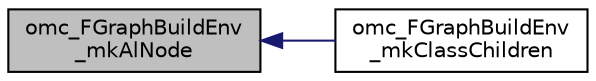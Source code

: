 digraph "omc_FGraphBuildEnv_mkAlNode"
{
  edge [fontname="Helvetica",fontsize="10",labelfontname="Helvetica",labelfontsize="10"];
  node [fontname="Helvetica",fontsize="10",shape=record];
  rankdir="LR";
  Node52 [label="omc_FGraphBuildEnv\l_mkAlNode",height=0.2,width=0.4,color="black", fillcolor="grey75", style="filled", fontcolor="black"];
  Node52 -> Node53 [dir="back",color="midnightblue",fontsize="10",style="solid",fontname="Helvetica"];
  Node53 [label="omc_FGraphBuildEnv\l_mkClassChildren",height=0.2,width=0.4,color="black", fillcolor="white", style="filled",URL="$d2/df6/_f_graph_build_env_8c.html#a7f0e57a80dfbca61b144ceaf51638b1c"];
}
